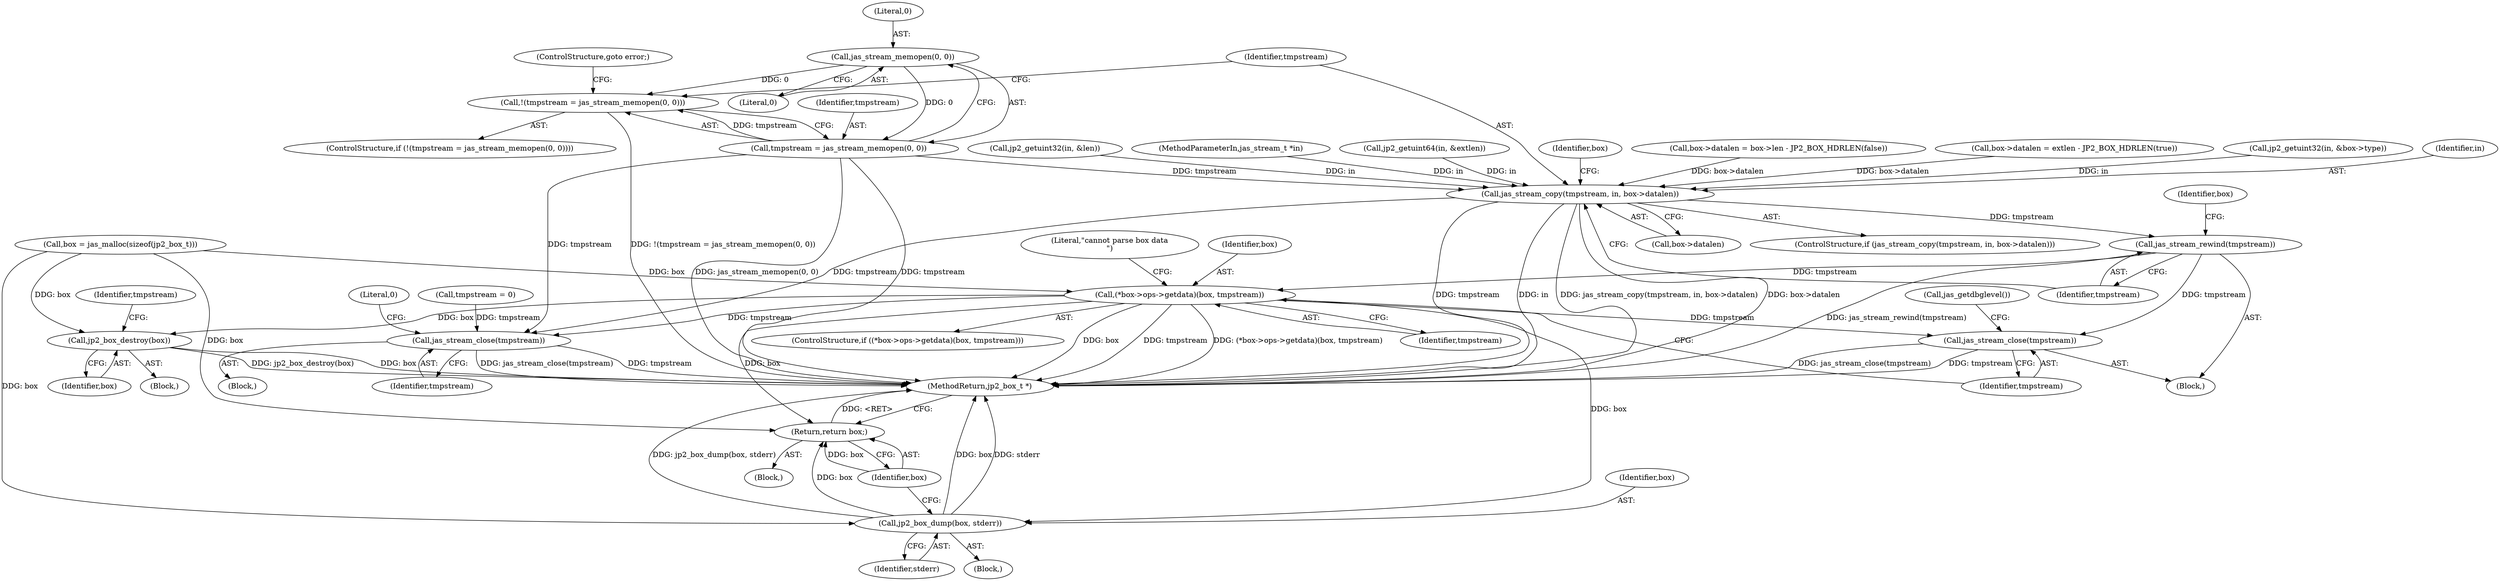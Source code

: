 digraph "0_jasper_e24bdc716c3327b067c551bc6cfb97fd2370358d@API" {
"1000273" [label="(Call,jas_stream_memopen(0, 0))"];
"1000270" [label="(Call,!(tmpstream = jas_stream_memopen(0, 0)))"];
"1000271" [label="(Call,tmpstream = jas_stream_memopen(0, 0))"];
"1000279" [label="(Call,jas_stream_copy(tmpstream, in, box->datalen))"];
"1000297" [label="(Call,jas_stream_rewind(tmpstream))"];
"1000307" [label="(Call,(*box->ops->getdata)(box, tmpstream))"];
"1000314" [label="(Call,jas_stream_close(tmpstream))"];
"1000321" [label="(Call,jp2_box_dump(box, stderr))"];
"1000324" [label="(Return,return box;)"];
"1000330" [label="(Call,jp2_box_destroy(box))"];
"1000335" [label="(Call,jas_stream_close(tmpstream))"];
"1000136" [label="(Call,jp2_getuint32(in, &len))"];
"1000312" [label="(Literal,\"cannot parse box data\n\")"];
"1000275" [label="(Literal,0)"];
"1000339" [label="(MethodReturn,jp2_box_t *)"];
"1000329" [label="(Block,)"];
"1000335" [label="(Call,jas_stream_close(tmpstream))"];
"1000270" [label="(Call,!(tmpstream = jas_stream_memopen(0, 0)))"];
"1000103" [label="(MethodParameterIn,jas_stream_t *in)"];
"1000298" [label="(Identifier,tmpstream)"];
"1000334" [label="(Block,)"];
"1000278" [label="(ControlStructure,if (jas_stream_copy(tmpstream, in, box->datalen)))"];
"1000331" [label="(Identifier,box)"];
"1000318" [label="(Call,jas_getdbglevel())"];
"1000314" [label="(Call,jas_stream_close(tmpstream))"];
"1000324" [label="(Return,return box;)"];
"1000323" [label="(Identifier,stderr)"];
"1000277" [label="(ControlStructure,goto error;)"];
"1000297" [label="(Call,jas_stream_rewind(tmpstream))"];
"1000325" [label="(Identifier,box)"];
"1000280" [label="(Identifier,tmpstream)"];
"1000322" [label="(Identifier,box)"];
"1000309" [label="(Identifier,tmpstream)"];
"1000315" [label="(Identifier,tmpstream)"];
"1000279" [label="(Call,jas_stream_copy(tmpstream, in, box->datalen))"];
"1000282" [label="(Call,box->datalen)"];
"1000338" [label="(Literal,0)"];
"1000274" [label="(Literal,0)"];
"1000199" [label="(Call,jp2_getuint64(in, &extlen))"];
"1000273" [label="(Call,jas_stream_memopen(0, 0))"];
"1000336" [label="(Identifier,tmpstream)"];
"1000288" [label="(Identifier,box)"];
"1000230" [label="(Call,box->datalen = box->len - JP2_BOX_HDRLEN(false))"];
"1000119" [label="(Call,box = jas_malloc(sizeof(jp2_box_t)))"];
"1000307" [label="(Call,(*box->ops->getdata)(box, tmpstream))"];
"1000308" [label="(Identifier,box)"];
"1000220" [label="(Call,box->datalen = extlen - JP2_BOX_HDRLEN(true))"];
"1000333" [label="(Identifier,tmpstream)"];
"1000104" [label="(Block,)"];
"1000271" [label="(Call,tmpstream = jas_stream_memopen(0, 0))"];
"1000306" [label="(ControlStructure,if ((*box->ops->getdata)(box, tmpstream)))"];
"1000272" [label="(Identifier,tmpstream)"];
"1000140" [label="(Call,jp2_getuint32(in, &box->type))"];
"1000320" [label="(Block,)"];
"1000330" [label="(Call,jp2_box_destroy(box))"];
"1000269" [label="(ControlStructure,if (!(tmpstream = jas_stream_memopen(0, 0))))"];
"1000321" [label="(Call,jp2_box_dump(box, stderr))"];
"1000268" [label="(Block,)"];
"1000302" [label="(Identifier,box)"];
"1000114" [label="(Call,tmpstream = 0)"];
"1000281" [label="(Identifier,in)"];
"1000273" -> "1000271"  [label="AST: "];
"1000273" -> "1000275"  [label="CFG: "];
"1000274" -> "1000273"  [label="AST: "];
"1000275" -> "1000273"  [label="AST: "];
"1000271" -> "1000273"  [label="CFG: "];
"1000273" -> "1000270"  [label="DDG: 0"];
"1000273" -> "1000271"  [label="DDG: 0"];
"1000270" -> "1000269"  [label="AST: "];
"1000270" -> "1000271"  [label="CFG: "];
"1000271" -> "1000270"  [label="AST: "];
"1000277" -> "1000270"  [label="CFG: "];
"1000280" -> "1000270"  [label="CFG: "];
"1000270" -> "1000339"  [label="DDG: !(tmpstream = jas_stream_memopen(0, 0))"];
"1000271" -> "1000270"  [label="DDG: tmpstream"];
"1000272" -> "1000271"  [label="AST: "];
"1000271" -> "1000339"  [label="DDG: jas_stream_memopen(0, 0)"];
"1000271" -> "1000339"  [label="DDG: tmpstream"];
"1000271" -> "1000279"  [label="DDG: tmpstream"];
"1000271" -> "1000335"  [label="DDG: tmpstream"];
"1000279" -> "1000278"  [label="AST: "];
"1000279" -> "1000282"  [label="CFG: "];
"1000280" -> "1000279"  [label="AST: "];
"1000281" -> "1000279"  [label="AST: "];
"1000282" -> "1000279"  [label="AST: "];
"1000288" -> "1000279"  [label="CFG: "];
"1000298" -> "1000279"  [label="CFG: "];
"1000279" -> "1000339"  [label="DDG: box->datalen"];
"1000279" -> "1000339"  [label="DDG: tmpstream"];
"1000279" -> "1000339"  [label="DDG: in"];
"1000279" -> "1000339"  [label="DDG: jas_stream_copy(tmpstream, in, box->datalen)"];
"1000199" -> "1000279"  [label="DDG: in"];
"1000140" -> "1000279"  [label="DDG: in"];
"1000136" -> "1000279"  [label="DDG: in"];
"1000103" -> "1000279"  [label="DDG: in"];
"1000220" -> "1000279"  [label="DDG: box->datalen"];
"1000230" -> "1000279"  [label="DDG: box->datalen"];
"1000279" -> "1000297"  [label="DDG: tmpstream"];
"1000279" -> "1000335"  [label="DDG: tmpstream"];
"1000297" -> "1000268"  [label="AST: "];
"1000297" -> "1000298"  [label="CFG: "];
"1000298" -> "1000297"  [label="AST: "];
"1000302" -> "1000297"  [label="CFG: "];
"1000297" -> "1000339"  [label="DDG: jas_stream_rewind(tmpstream)"];
"1000297" -> "1000307"  [label="DDG: tmpstream"];
"1000297" -> "1000314"  [label="DDG: tmpstream"];
"1000307" -> "1000306"  [label="AST: "];
"1000307" -> "1000309"  [label="CFG: "];
"1000308" -> "1000307"  [label="AST: "];
"1000309" -> "1000307"  [label="AST: "];
"1000312" -> "1000307"  [label="CFG: "];
"1000315" -> "1000307"  [label="CFG: "];
"1000307" -> "1000339"  [label="DDG: tmpstream"];
"1000307" -> "1000339"  [label="DDG: (*box->ops->getdata)(box, tmpstream)"];
"1000307" -> "1000339"  [label="DDG: box"];
"1000119" -> "1000307"  [label="DDG: box"];
"1000307" -> "1000314"  [label="DDG: tmpstream"];
"1000307" -> "1000321"  [label="DDG: box"];
"1000307" -> "1000324"  [label="DDG: box"];
"1000307" -> "1000330"  [label="DDG: box"];
"1000307" -> "1000335"  [label="DDG: tmpstream"];
"1000314" -> "1000268"  [label="AST: "];
"1000314" -> "1000315"  [label="CFG: "];
"1000315" -> "1000314"  [label="AST: "];
"1000318" -> "1000314"  [label="CFG: "];
"1000314" -> "1000339"  [label="DDG: tmpstream"];
"1000314" -> "1000339"  [label="DDG: jas_stream_close(tmpstream)"];
"1000321" -> "1000320"  [label="AST: "];
"1000321" -> "1000323"  [label="CFG: "];
"1000322" -> "1000321"  [label="AST: "];
"1000323" -> "1000321"  [label="AST: "];
"1000325" -> "1000321"  [label="CFG: "];
"1000321" -> "1000339"  [label="DDG: box"];
"1000321" -> "1000339"  [label="DDG: stderr"];
"1000321" -> "1000339"  [label="DDG: jp2_box_dump(box, stderr)"];
"1000119" -> "1000321"  [label="DDG: box"];
"1000321" -> "1000324"  [label="DDG: box"];
"1000324" -> "1000104"  [label="AST: "];
"1000324" -> "1000325"  [label="CFG: "];
"1000325" -> "1000324"  [label="AST: "];
"1000339" -> "1000324"  [label="CFG: "];
"1000324" -> "1000339"  [label="DDG: <RET>"];
"1000325" -> "1000324"  [label="DDG: box"];
"1000119" -> "1000324"  [label="DDG: box"];
"1000330" -> "1000329"  [label="AST: "];
"1000330" -> "1000331"  [label="CFG: "];
"1000331" -> "1000330"  [label="AST: "];
"1000333" -> "1000330"  [label="CFG: "];
"1000330" -> "1000339"  [label="DDG: box"];
"1000330" -> "1000339"  [label="DDG: jp2_box_destroy(box)"];
"1000119" -> "1000330"  [label="DDG: box"];
"1000335" -> "1000334"  [label="AST: "];
"1000335" -> "1000336"  [label="CFG: "];
"1000336" -> "1000335"  [label="AST: "];
"1000338" -> "1000335"  [label="CFG: "];
"1000335" -> "1000339"  [label="DDG: tmpstream"];
"1000335" -> "1000339"  [label="DDG: jas_stream_close(tmpstream)"];
"1000114" -> "1000335"  [label="DDG: tmpstream"];
}
